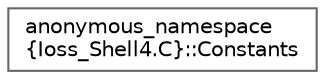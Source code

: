 digraph "Graphical Class Hierarchy"
{
 // INTERACTIVE_SVG=YES
 // LATEX_PDF_SIZE
  bgcolor="transparent";
  edge [fontname=Helvetica,fontsize=10,labelfontname=Helvetica,labelfontsize=10];
  node [fontname=Helvetica,fontsize=10,shape=box,height=0.2,width=0.4];
  rankdir="LR";
  Node0 [id="Node000000",label="anonymous_namespace\l\{Ioss_Shell4.C\}::Constants",height=0.2,width=0.4,color="grey40", fillcolor="white", style="filled",URL="$structanonymous__namespace_02Ioss__Shell4_8C_03_1_1Constants.html",tooltip=" "];
}

